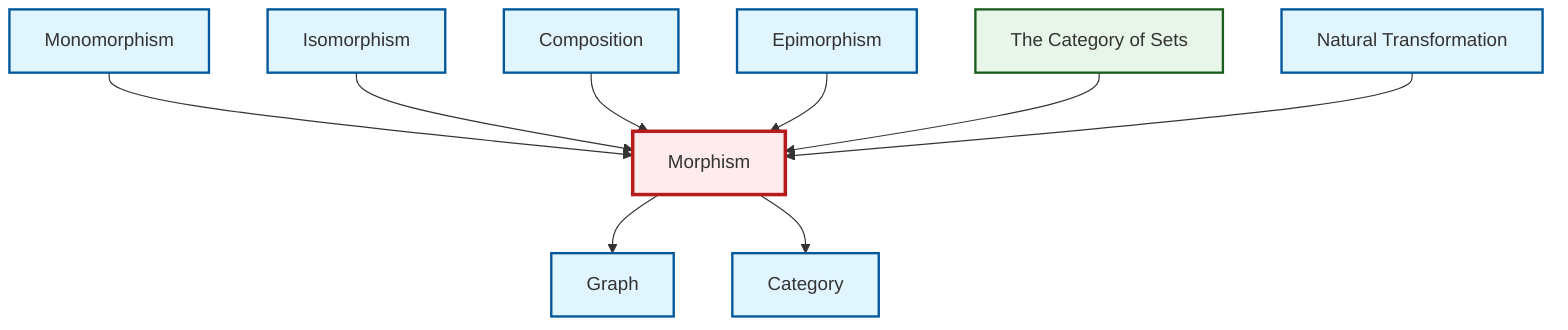 graph TD
    classDef definition fill:#e1f5fe,stroke:#01579b,stroke-width:2px
    classDef theorem fill:#f3e5f5,stroke:#4a148c,stroke-width:2px
    classDef axiom fill:#fff3e0,stroke:#e65100,stroke-width:2px
    classDef example fill:#e8f5e9,stroke:#1b5e20,stroke-width:2px
    classDef current fill:#ffebee,stroke:#b71c1c,stroke-width:3px
    def-category["Category"]:::definition
    def-epimorphism["Epimorphism"]:::definition
    def-natural-transformation["Natural Transformation"]:::definition
    def-graph["Graph"]:::definition
    def-isomorphism["Isomorphism"]:::definition
    def-monomorphism["Monomorphism"]:::definition
    def-composition["Composition"]:::definition
    def-morphism["Morphism"]:::definition
    ex-set-category["The Category of Sets"]:::example
    def-morphism --> def-graph
    def-monomorphism --> def-morphism
    def-isomorphism --> def-morphism
    def-morphism --> def-category
    def-composition --> def-morphism
    def-epimorphism --> def-morphism
    ex-set-category --> def-morphism
    def-natural-transformation --> def-morphism
    class def-morphism current